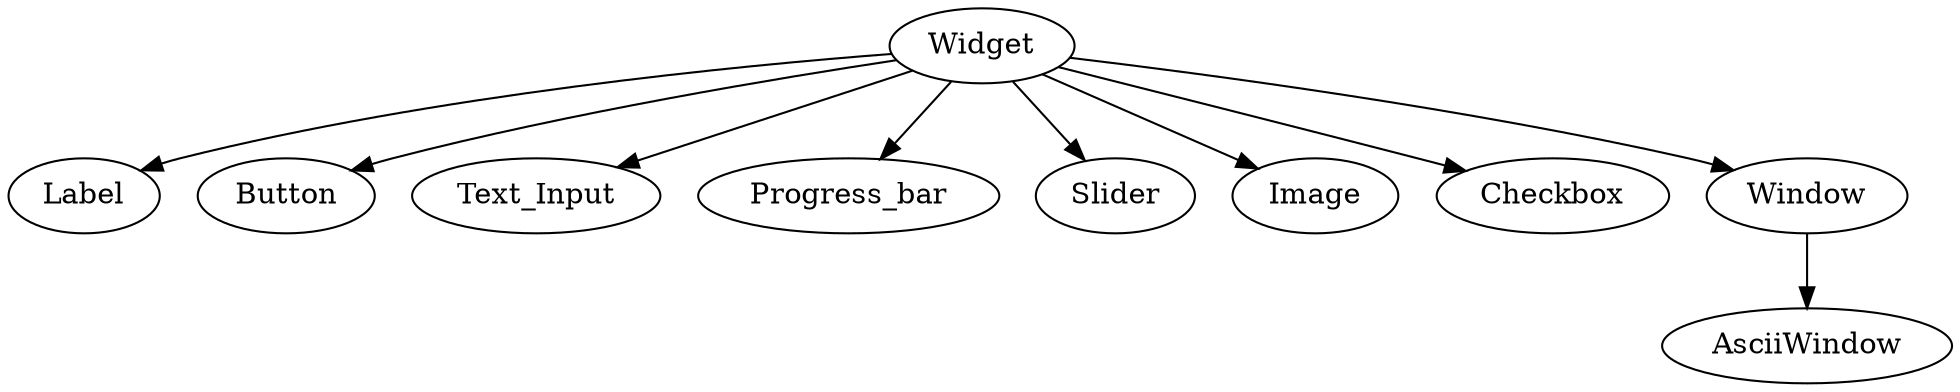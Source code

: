 digraph {
	Widget -> Label;
	Widget -> Button;
	Widget -> Text_Input;
	Widget -> Progress_bar;
	Widget -> Slider;
	Widget -> Image;
	Widget -> Checkbox;
	Widget -> Window -> AsciiWindow;
}
